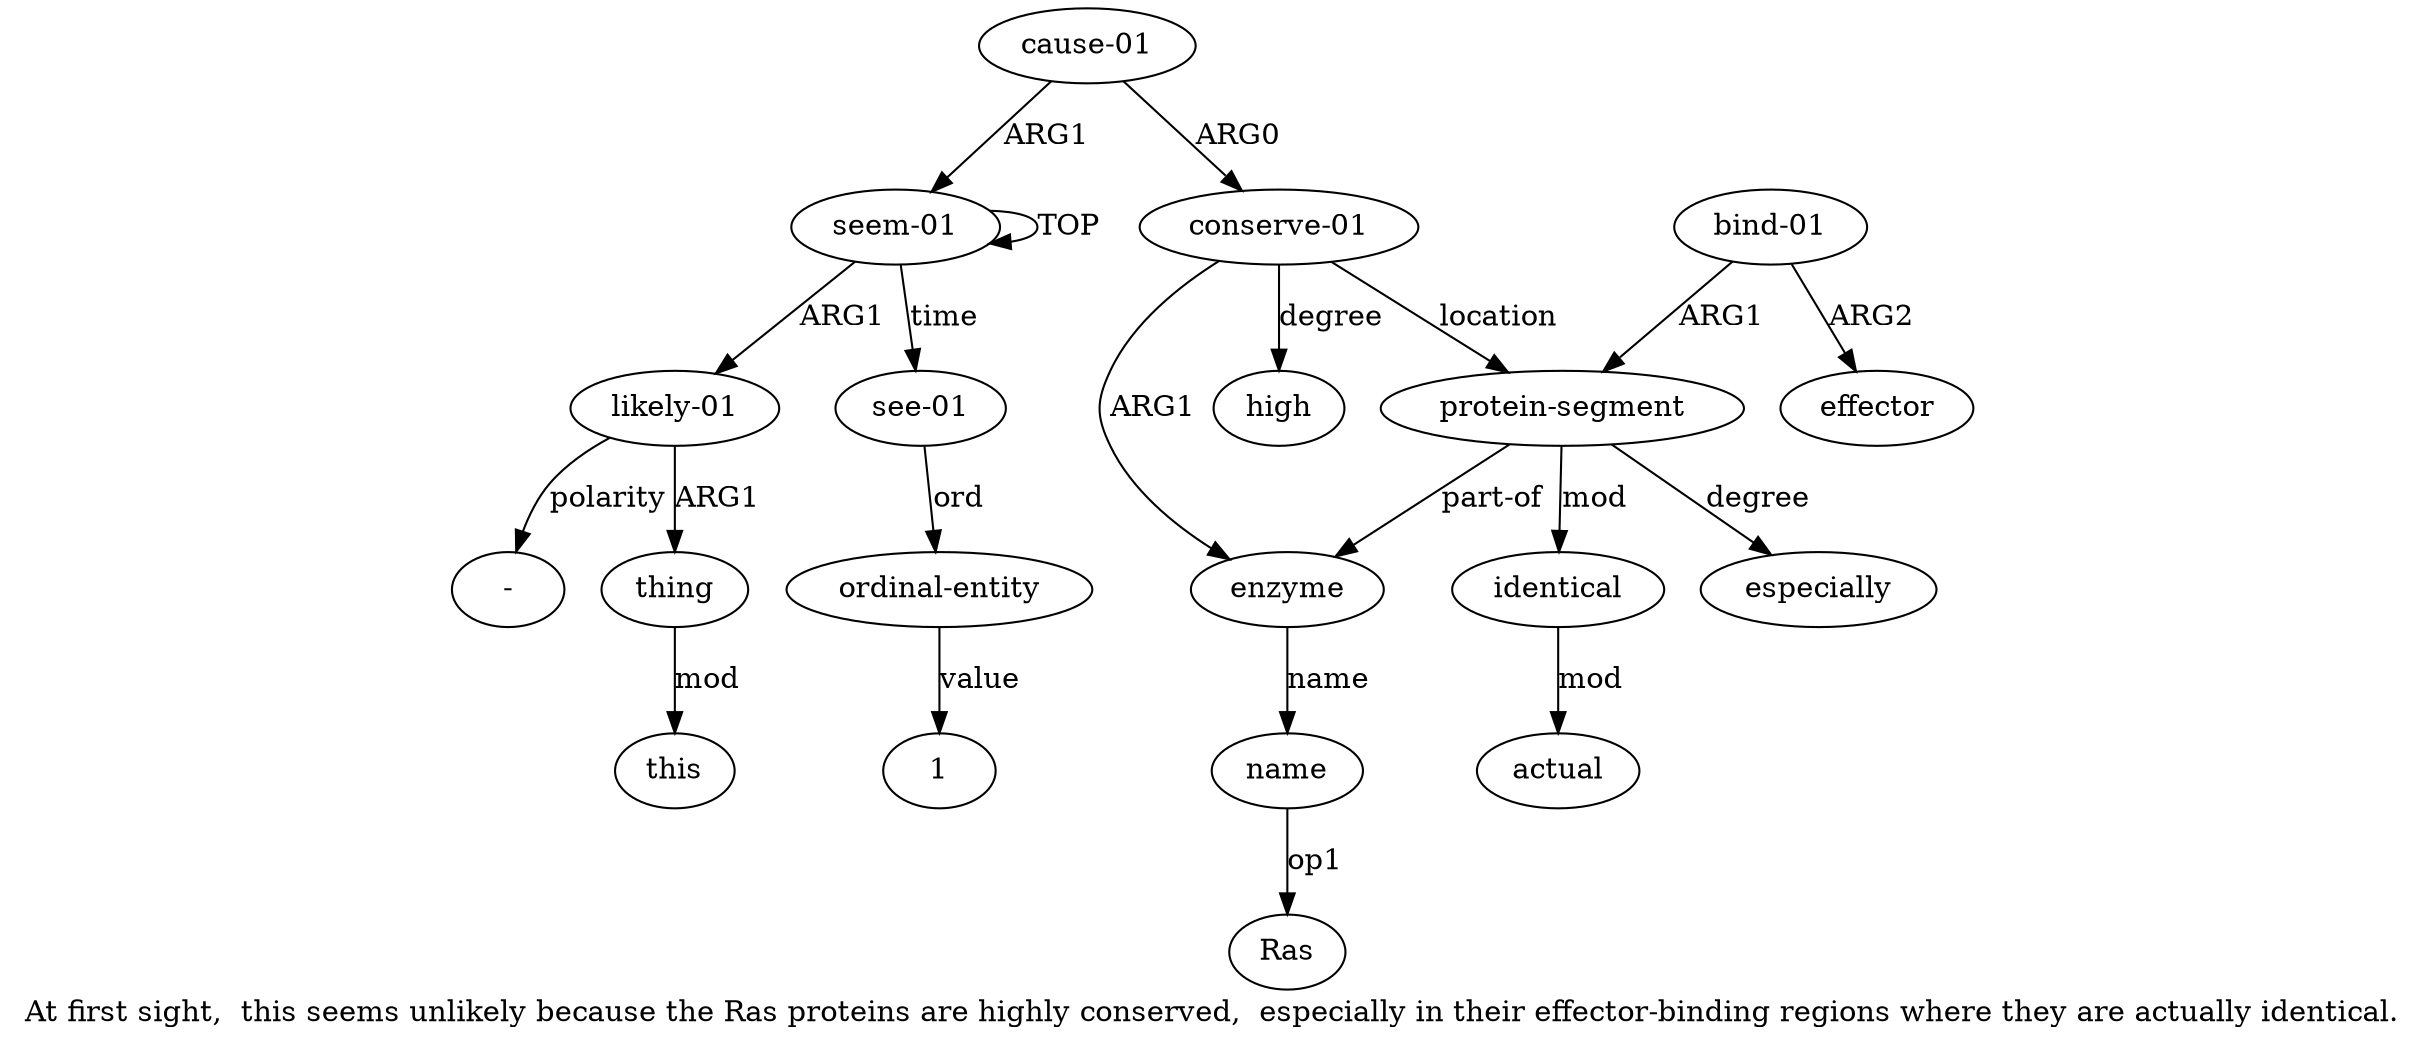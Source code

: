 digraph  {
	graph [label="At first sight,  this seems unlikely because the Ras proteins are highly conserved,  especially in their effector-binding regions \
where they are actually identical."];
	node [label="\N"];
	a15	 [color=black,
		gold_ind=15,
		gold_label="see-01",
		label="see-01",
		test_ind=15,
		test_label="see-01"];
	a16	 [color=black,
		gold_ind=16,
		gold_label="ordinal-entity",
		label="ordinal-entity",
		test_ind=16,
		test_label="ordinal-entity"];
	a15 -> a16 [key=0,
	color=black,
	gold_label=ord,
	label=ord,
	test_label=ord];
a14 [color=black,
	gold_ind=14,
	gold_label=especially,
	label=especially,
	test_ind=14,
	test_label=especially];
"a16 1" [color=black,
	gold_ind=-1,
	gold_label=1,
	label=1,
	test_ind=-1,
	test_label=1];
a16 -> "a16 1" [key=0,
color=black,
gold_label=value,
label=value,
test_label=value];
a11 [color=black,
gold_ind=11,
gold_label=effector,
label=effector,
test_ind=11,
test_label=effector];
a10 [color=black,
gold_ind=10,
gold_label="bind-01",
label="bind-01",
test_ind=10,
test_label="bind-01"];
a10 -> a11 [key=0,
color=black,
gold_label=ARG2,
label=ARG2,
test_label=ARG2];
a9 [color=black,
gold_ind=9,
gold_label="protein-segment",
label="protein-segment",
test_ind=9,
test_label="protein-segment"];
a10 -> a9 [key=0,
color=black,
gold_label=ARG1,
label=ARG1,
test_label=ARG1];
a13 [color=black,
gold_ind=13,
gold_label=actual,
label=actual,
test_ind=13,
test_label=actual];
a12 [color=black,
gold_ind=12,
gold_label=identical,
label=identical,
test_ind=12,
test_label=identical];
a12 -> a13 [key=0,
color=black,
gold_label=mod,
label=mod,
test_label=mod];
"a1 -" [color=black,
gold_ind=-1,
gold_label="-",
label="-",
test_ind=-1,
test_label="-"];
"a7 Ras" [color=black,
gold_ind=-1,
gold_label=Ras,
label=Ras,
test_ind=-1,
test_label=Ras];
a1 [color=black,
gold_ind=1,
gold_label="likely-01",
label="likely-01",
test_ind=1,
test_label="likely-01"];
a1 -> "a1 -" [key=0,
color=black,
gold_label=polarity,
label=polarity,
test_label=polarity];
a2 [color=black,
gold_ind=2,
gold_label=thing,
label=thing,
test_ind=2,
test_label=thing];
a1 -> a2 [key=0,
color=black,
gold_label=ARG1,
label=ARG1,
test_label=ARG1];
a0 [color=black,
gold_ind=0,
gold_label="seem-01",
label="seem-01",
test_ind=0,
test_label="seem-01"];
a0 -> a15 [key=0,
color=black,
gold_label=time,
label=time,
test_label=time];
a0 -> a1 [key=0,
color=black,
gold_label=ARG1,
label=ARG1,
test_label=ARG1];
a0 -> a0 [key=0,
color=black,
gold_label=TOP,
label=TOP,
test_label=TOP];
a3 [color=black,
gold_ind=3,
gold_label=this,
label=this,
test_ind=3,
test_label=this];
a2 -> a3 [key=0,
color=black,
gold_label=mod,
label=mod,
test_label=mod];
a5 [color=black,
gold_ind=5,
gold_label="conserve-01",
label="conserve-01",
test_ind=5,
test_label="conserve-01"];
a6 [color=black,
gold_ind=6,
gold_label=enzyme,
label=enzyme,
test_ind=6,
test_label=enzyme];
a5 -> a6 [key=0,
color=black,
gold_label=ARG1,
label=ARG1,
test_label=ARG1];
a5 -> a9 [key=0,
color=black,
gold_label=location,
label=location,
test_label=location];
a8 [color=black,
gold_ind=8,
gold_label=high,
label=high,
test_ind=8,
test_label=high];
a5 -> a8 [key=0,
color=black,
gold_label=degree,
label=degree,
test_label=degree];
a4 [color=black,
gold_ind=4,
gold_label="cause-01",
label="cause-01",
test_ind=4,
test_label="cause-01"];
a4 -> a0 [key=0,
color=black,
gold_label=ARG1,
label=ARG1,
test_label=ARG1];
a4 -> a5 [key=0,
color=black,
gold_label=ARG0,
label=ARG0,
test_label=ARG0];
a7 [color=black,
gold_ind=7,
gold_label=name,
label=name,
test_ind=7,
test_label=name];
a7 -> "a7 Ras" [key=0,
color=black,
gold_label=op1,
label=op1,
test_label=op1];
a6 -> a7 [key=0,
color=black,
gold_label=name,
label=name,
test_label=name];
a9 -> a14 [key=0,
color=black,
gold_label=degree,
label=degree,
test_label=degree];
a9 -> a12 [key=0,
color=black,
gold_label=mod,
label=mod,
test_label=mod];
a9 -> a6 [key=0,
color=black,
gold_label="part-of",
label="part-of",
test_label="part-of"];
}
